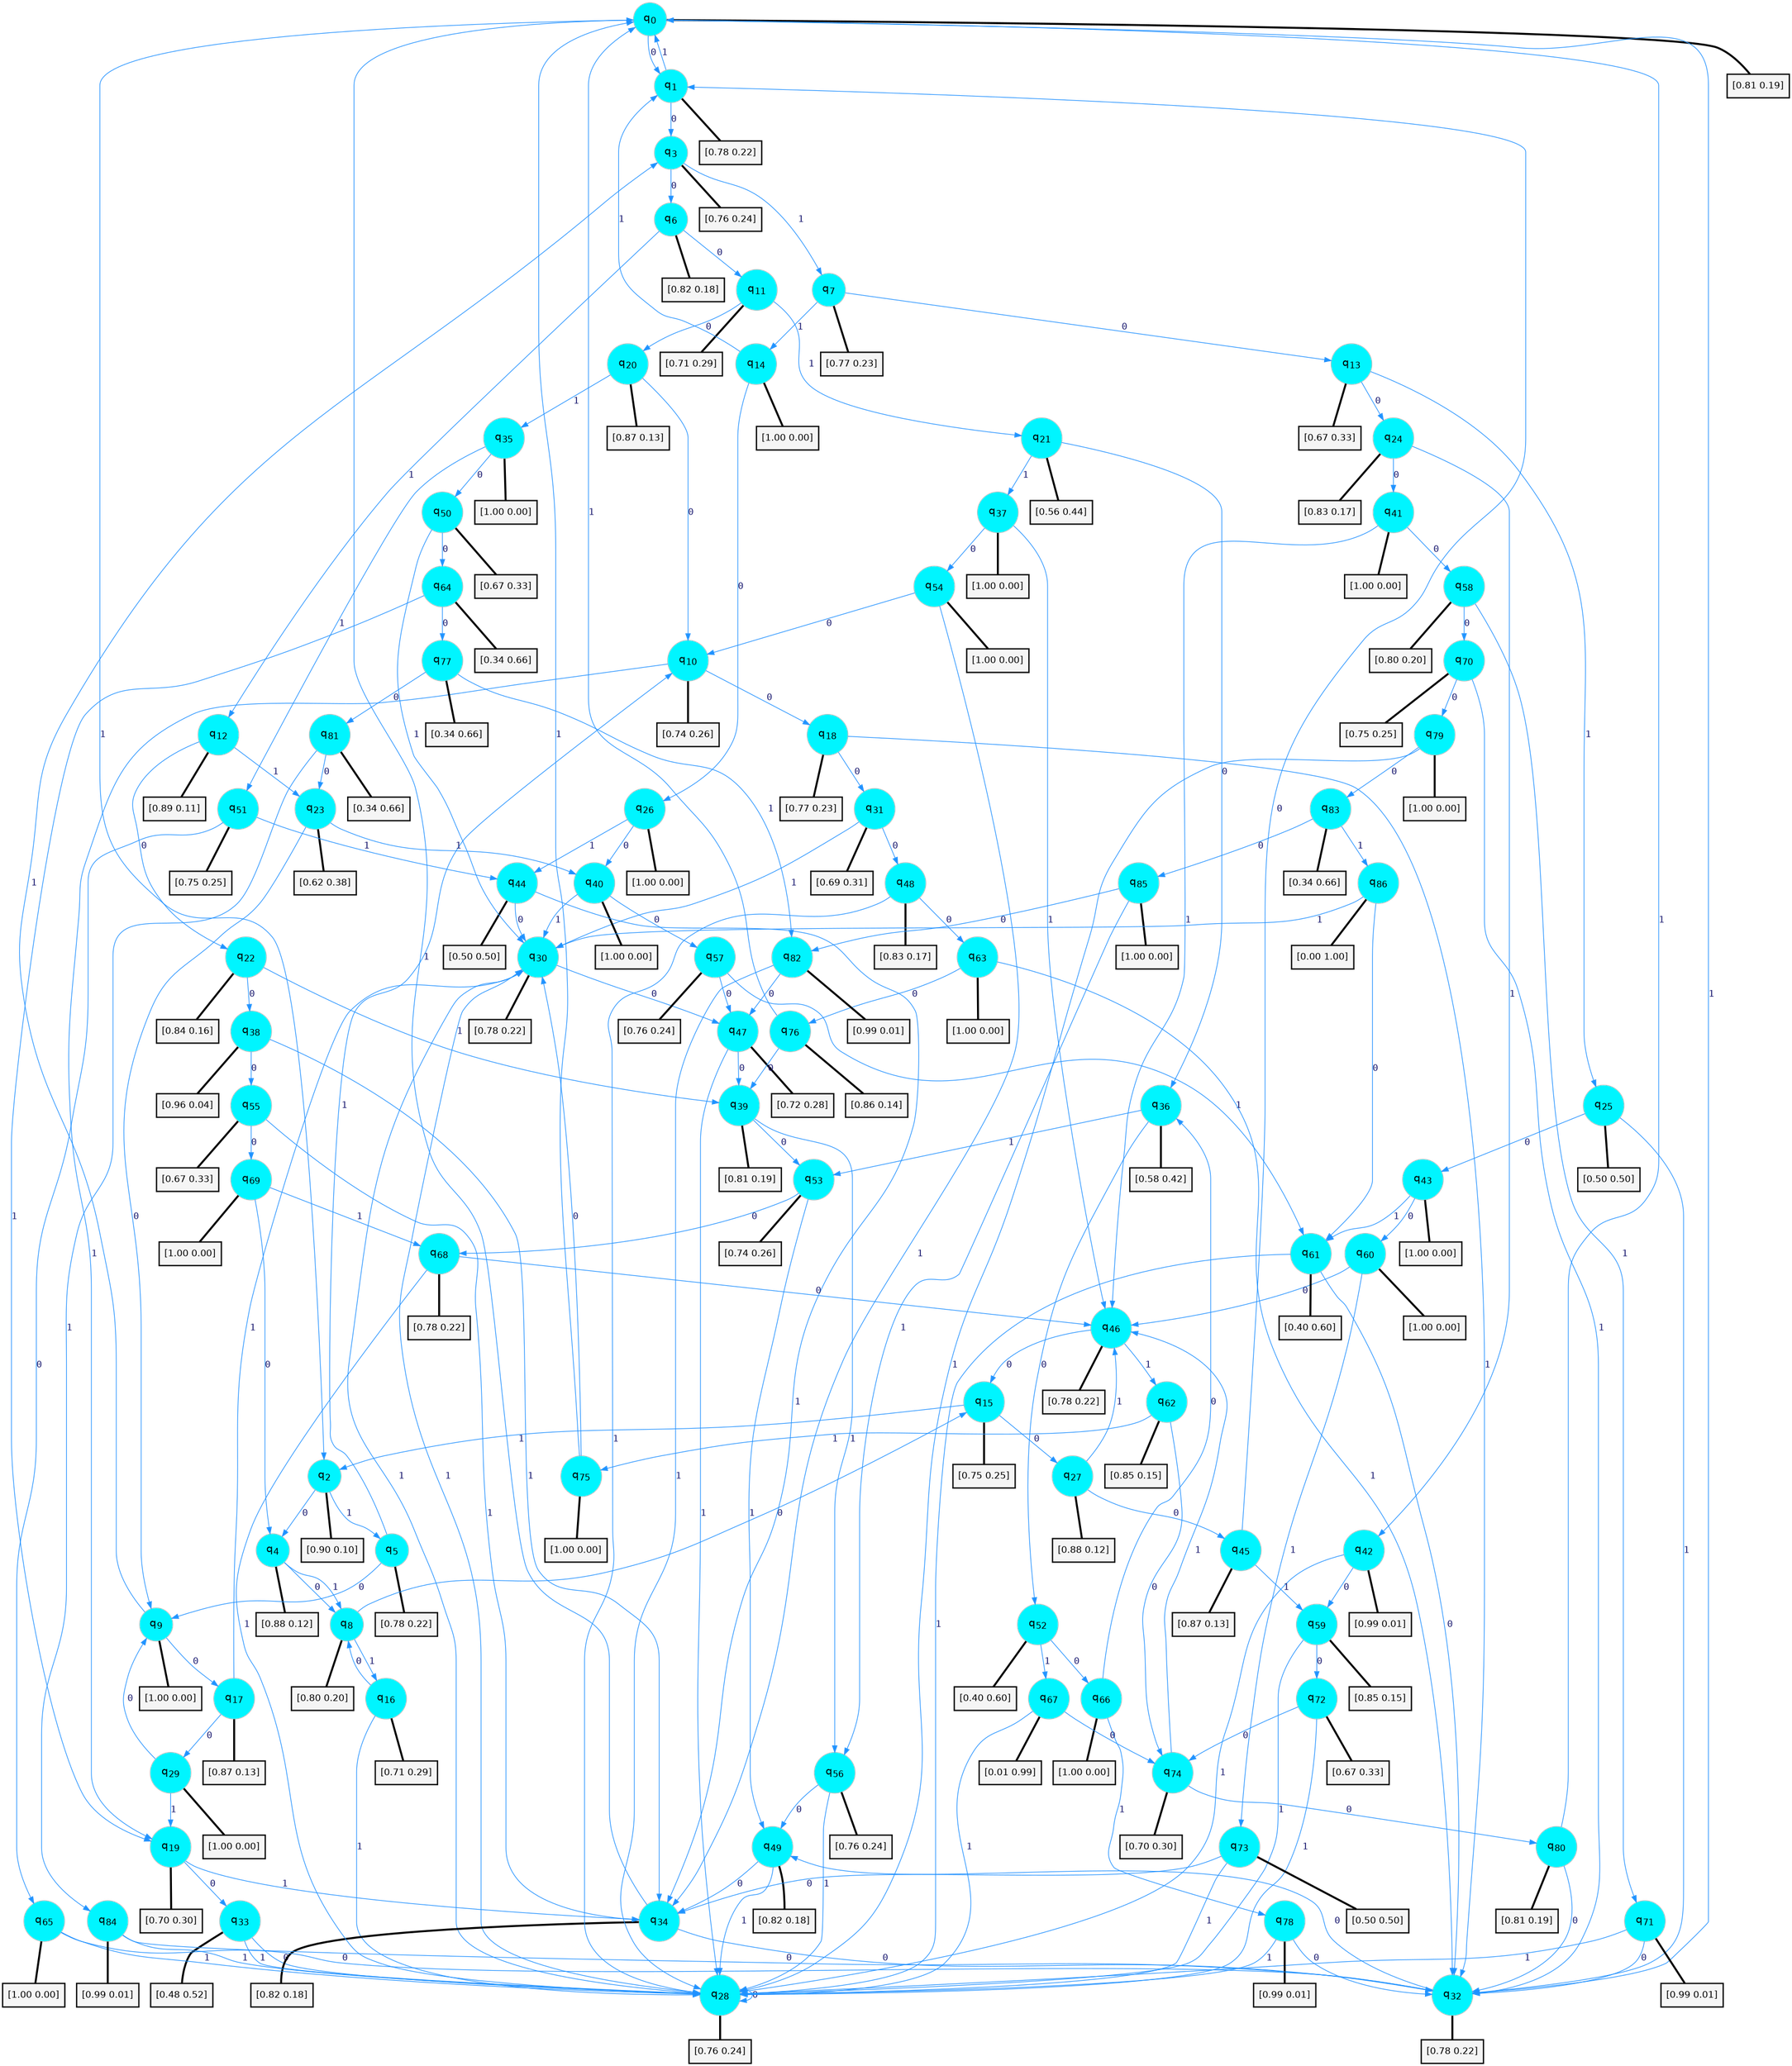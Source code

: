 digraph G {
graph [
bgcolor=transparent, dpi=300, rankdir=TD, size="40,25"];
node [
color=gray, fillcolor=turquoise1, fontcolor=black, fontname=Helvetica, fontsize=16, fontweight=bold, shape=circle, style=filled];
edge [
arrowsize=1, color=dodgerblue1, fontcolor=midnightblue, fontname=courier, fontweight=bold, penwidth=1, style=solid, weight=20];
0[label=<q<SUB>0</SUB>>];
1[label=<q<SUB>1</SUB>>];
2[label=<q<SUB>2</SUB>>];
3[label=<q<SUB>3</SUB>>];
4[label=<q<SUB>4</SUB>>];
5[label=<q<SUB>5</SUB>>];
6[label=<q<SUB>6</SUB>>];
7[label=<q<SUB>7</SUB>>];
8[label=<q<SUB>8</SUB>>];
9[label=<q<SUB>9</SUB>>];
10[label=<q<SUB>10</SUB>>];
11[label=<q<SUB>11</SUB>>];
12[label=<q<SUB>12</SUB>>];
13[label=<q<SUB>13</SUB>>];
14[label=<q<SUB>14</SUB>>];
15[label=<q<SUB>15</SUB>>];
16[label=<q<SUB>16</SUB>>];
17[label=<q<SUB>17</SUB>>];
18[label=<q<SUB>18</SUB>>];
19[label=<q<SUB>19</SUB>>];
20[label=<q<SUB>20</SUB>>];
21[label=<q<SUB>21</SUB>>];
22[label=<q<SUB>22</SUB>>];
23[label=<q<SUB>23</SUB>>];
24[label=<q<SUB>24</SUB>>];
25[label=<q<SUB>25</SUB>>];
26[label=<q<SUB>26</SUB>>];
27[label=<q<SUB>27</SUB>>];
28[label=<q<SUB>28</SUB>>];
29[label=<q<SUB>29</SUB>>];
30[label=<q<SUB>30</SUB>>];
31[label=<q<SUB>31</SUB>>];
32[label=<q<SUB>32</SUB>>];
33[label=<q<SUB>33</SUB>>];
34[label=<q<SUB>34</SUB>>];
35[label=<q<SUB>35</SUB>>];
36[label=<q<SUB>36</SUB>>];
37[label=<q<SUB>37</SUB>>];
38[label=<q<SUB>38</SUB>>];
39[label=<q<SUB>39</SUB>>];
40[label=<q<SUB>40</SUB>>];
41[label=<q<SUB>41</SUB>>];
42[label=<q<SUB>42</SUB>>];
43[label=<q<SUB>43</SUB>>];
44[label=<q<SUB>44</SUB>>];
45[label=<q<SUB>45</SUB>>];
46[label=<q<SUB>46</SUB>>];
47[label=<q<SUB>47</SUB>>];
48[label=<q<SUB>48</SUB>>];
49[label=<q<SUB>49</SUB>>];
50[label=<q<SUB>50</SUB>>];
51[label=<q<SUB>51</SUB>>];
52[label=<q<SUB>52</SUB>>];
53[label=<q<SUB>53</SUB>>];
54[label=<q<SUB>54</SUB>>];
55[label=<q<SUB>55</SUB>>];
56[label=<q<SUB>56</SUB>>];
57[label=<q<SUB>57</SUB>>];
58[label=<q<SUB>58</SUB>>];
59[label=<q<SUB>59</SUB>>];
60[label=<q<SUB>60</SUB>>];
61[label=<q<SUB>61</SUB>>];
62[label=<q<SUB>62</SUB>>];
63[label=<q<SUB>63</SUB>>];
64[label=<q<SUB>64</SUB>>];
65[label=<q<SUB>65</SUB>>];
66[label=<q<SUB>66</SUB>>];
67[label=<q<SUB>67</SUB>>];
68[label=<q<SUB>68</SUB>>];
69[label=<q<SUB>69</SUB>>];
70[label=<q<SUB>70</SUB>>];
71[label=<q<SUB>71</SUB>>];
72[label=<q<SUB>72</SUB>>];
73[label=<q<SUB>73</SUB>>];
74[label=<q<SUB>74</SUB>>];
75[label=<q<SUB>75</SUB>>];
76[label=<q<SUB>76</SUB>>];
77[label=<q<SUB>77</SUB>>];
78[label=<q<SUB>78</SUB>>];
79[label=<q<SUB>79</SUB>>];
80[label=<q<SUB>80</SUB>>];
81[label=<q<SUB>81</SUB>>];
82[label=<q<SUB>82</SUB>>];
83[label=<q<SUB>83</SUB>>];
84[label=<q<SUB>84</SUB>>];
85[label=<q<SUB>85</SUB>>];
86[label=<q<SUB>86</SUB>>];
87[label="[0.81 0.19]", shape=box,fontcolor=black, fontname=Helvetica, fontsize=14, penwidth=2, fillcolor=whitesmoke,color=black];
88[label="[0.78 0.22]", shape=box,fontcolor=black, fontname=Helvetica, fontsize=14, penwidth=2, fillcolor=whitesmoke,color=black];
89[label="[0.90 0.10]", shape=box,fontcolor=black, fontname=Helvetica, fontsize=14, penwidth=2, fillcolor=whitesmoke,color=black];
90[label="[0.76 0.24]", shape=box,fontcolor=black, fontname=Helvetica, fontsize=14, penwidth=2, fillcolor=whitesmoke,color=black];
91[label="[0.88 0.12]", shape=box,fontcolor=black, fontname=Helvetica, fontsize=14, penwidth=2, fillcolor=whitesmoke,color=black];
92[label="[0.78 0.22]", shape=box,fontcolor=black, fontname=Helvetica, fontsize=14, penwidth=2, fillcolor=whitesmoke,color=black];
93[label="[0.82 0.18]", shape=box,fontcolor=black, fontname=Helvetica, fontsize=14, penwidth=2, fillcolor=whitesmoke,color=black];
94[label="[0.77 0.23]", shape=box,fontcolor=black, fontname=Helvetica, fontsize=14, penwidth=2, fillcolor=whitesmoke,color=black];
95[label="[0.80 0.20]", shape=box,fontcolor=black, fontname=Helvetica, fontsize=14, penwidth=2, fillcolor=whitesmoke,color=black];
96[label="[1.00 0.00]", shape=box,fontcolor=black, fontname=Helvetica, fontsize=14, penwidth=2, fillcolor=whitesmoke,color=black];
97[label="[0.74 0.26]", shape=box,fontcolor=black, fontname=Helvetica, fontsize=14, penwidth=2, fillcolor=whitesmoke,color=black];
98[label="[0.71 0.29]", shape=box,fontcolor=black, fontname=Helvetica, fontsize=14, penwidth=2, fillcolor=whitesmoke,color=black];
99[label="[0.89 0.11]", shape=box,fontcolor=black, fontname=Helvetica, fontsize=14, penwidth=2, fillcolor=whitesmoke,color=black];
100[label="[0.67 0.33]", shape=box,fontcolor=black, fontname=Helvetica, fontsize=14, penwidth=2, fillcolor=whitesmoke,color=black];
101[label="[1.00 0.00]", shape=box,fontcolor=black, fontname=Helvetica, fontsize=14, penwidth=2, fillcolor=whitesmoke,color=black];
102[label="[0.75 0.25]", shape=box,fontcolor=black, fontname=Helvetica, fontsize=14, penwidth=2, fillcolor=whitesmoke,color=black];
103[label="[0.71 0.29]", shape=box,fontcolor=black, fontname=Helvetica, fontsize=14, penwidth=2, fillcolor=whitesmoke,color=black];
104[label="[0.87 0.13]", shape=box,fontcolor=black, fontname=Helvetica, fontsize=14, penwidth=2, fillcolor=whitesmoke,color=black];
105[label="[0.77 0.23]", shape=box,fontcolor=black, fontname=Helvetica, fontsize=14, penwidth=2, fillcolor=whitesmoke,color=black];
106[label="[0.70 0.30]", shape=box,fontcolor=black, fontname=Helvetica, fontsize=14, penwidth=2, fillcolor=whitesmoke,color=black];
107[label="[0.87 0.13]", shape=box,fontcolor=black, fontname=Helvetica, fontsize=14, penwidth=2, fillcolor=whitesmoke,color=black];
108[label="[0.56 0.44]", shape=box,fontcolor=black, fontname=Helvetica, fontsize=14, penwidth=2, fillcolor=whitesmoke,color=black];
109[label="[0.84 0.16]", shape=box,fontcolor=black, fontname=Helvetica, fontsize=14, penwidth=2, fillcolor=whitesmoke,color=black];
110[label="[0.62 0.38]", shape=box,fontcolor=black, fontname=Helvetica, fontsize=14, penwidth=2, fillcolor=whitesmoke,color=black];
111[label="[0.83 0.17]", shape=box,fontcolor=black, fontname=Helvetica, fontsize=14, penwidth=2, fillcolor=whitesmoke,color=black];
112[label="[0.50 0.50]", shape=box,fontcolor=black, fontname=Helvetica, fontsize=14, penwidth=2, fillcolor=whitesmoke,color=black];
113[label="[1.00 0.00]", shape=box,fontcolor=black, fontname=Helvetica, fontsize=14, penwidth=2, fillcolor=whitesmoke,color=black];
114[label="[0.88 0.12]", shape=box,fontcolor=black, fontname=Helvetica, fontsize=14, penwidth=2, fillcolor=whitesmoke,color=black];
115[label="[0.76 0.24]", shape=box,fontcolor=black, fontname=Helvetica, fontsize=14, penwidth=2, fillcolor=whitesmoke,color=black];
116[label="[1.00 0.00]", shape=box,fontcolor=black, fontname=Helvetica, fontsize=14, penwidth=2, fillcolor=whitesmoke,color=black];
117[label="[0.78 0.22]", shape=box,fontcolor=black, fontname=Helvetica, fontsize=14, penwidth=2, fillcolor=whitesmoke,color=black];
118[label="[0.69 0.31]", shape=box,fontcolor=black, fontname=Helvetica, fontsize=14, penwidth=2, fillcolor=whitesmoke,color=black];
119[label="[0.78 0.22]", shape=box,fontcolor=black, fontname=Helvetica, fontsize=14, penwidth=2, fillcolor=whitesmoke,color=black];
120[label="[0.48 0.52]", shape=box,fontcolor=black, fontname=Helvetica, fontsize=14, penwidth=2, fillcolor=whitesmoke,color=black];
121[label="[0.82 0.18]", shape=box,fontcolor=black, fontname=Helvetica, fontsize=14, penwidth=2, fillcolor=whitesmoke,color=black];
122[label="[1.00 0.00]", shape=box,fontcolor=black, fontname=Helvetica, fontsize=14, penwidth=2, fillcolor=whitesmoke,color=black];
123[label="[0.58 0.42]", shape=box,fontcolor=black, fontname=Helvetica, fontsize=14, penwidth=2, fillcolor=whitesmoke,color=black];
124[label="[1.00 0.00]", shape=box,fontcolor=black, fontname=Helvetica, fontsize=14, penwidth=2, fillcolor=whitesmoke,color=black];
125[label="[0.96 0.04]", shape=box,fontcolor=black, fontname=Helvetica, fontsize=14, penwidth=2, fillcolor=whitesmoke,color=black];
126[label="[0.81 0.19]", shape=box,fontcolor=black, fontname=Helvetica, fontsize=14, penwidth=2, fillcolor=whitesmoke,color=black];
127[label="[1.00 0.00]", shape=box,fontcolor=black, fontname=Helvetica, fontsize=14, penwidth=2, fillcolor=whitesmoke,color=black];
128[label="[1.00 0.00]", shape=box,fontcolor=black, fontname=Helvetica, fontsize=14, penwidth=2, fillcolor=whitesmoke,color=black];
129[label="[0.99 0.01]", shape=box,fontcolor=black, fontname=Helvetica, fontsize=14, penwidth=2, fillcolor=whitesmoke,color=black];
130[label="[1.00 0.00]", shape=box,fontcolor=black, fontname=Helvetica, fontsize=14, penwidth=2, fillcolor=whitesmoke,color=black];
131[label="[0.50 0.50]", shape=box,fontcolor=black, fontname=Helvetica, fontsize=14, penwidth=2, fillcolor=whitesmoke,color=black];
132[label="[0.87 0.13]", shape=box,fontcolor=black, fontname=Helvetica, fontsize=14, penwidth=2, fillcolor=whitesmoke,color=black];
133[label="[0.78 0.22]", shape=box,fontcolor=black, fontname=Helvetica, fontsize=14, penwidth=2, fillcolor=whitesmoke,color=black];
134[label="[0.72 0.28]", shape=box,fontcolor=black, fontname=Helvetica, fontsize=14, penwidth=2, fillcolor=whitesmoke,color=black];
135[label="[0.83 0.17]", shape=box,fontcolor=black, fontname=Helvetica, fontsize=14, penwidth=2, fillcolor=whitesmoke,color=black];
136[label="[0.82 0.18]", shape=box,fontcolor=black, fontname=Helvetica, fontsize=14, penwidth=2, fillcolor=whitesmoke,color=black];
137[label="[0.67 0.33]", shape=box,fontcolor=black, fontname=Helvetica, fontsize=14, penwidth=2, fillcolor=whitesmoke,color=black];
138[label="[0.75 0.25]", shape=box,fontcolor=black, fontname=Helvetica, fontsize=14, penwidth=2, fillcolor=whitesmoke,color=black];
139[label="[0.40 0.60]", shape=box,fontcolor=black, fontname=Helvetica, fontsize=14, penwidth=2, fillcolor=whitesmoke,color=black];
140[label="[0.74 0.26]", shape=box,fontcolor=black, fontname=Helvetica, fontsize=14, penwidth=2, fillcolor=whitesmoke,color=black];
141[label="[1.00 0.00]", shape=box,fontcolor=black, fontname=Helvetica, fontsize=14, penwidth=2, fillcolor=whitesmoke,color=black];
142[label="[0.67 0.33]", shape=box,fontcolor=black, fontname=Helvetica, fontsize=14, penwidth=2, fillcolor=whitesmoke,color=black];
143[label="[0.76 0.24]", shape=box,fontcolor=black, fontname=Helvetica, fontsize=14, penwidth=2, fillcolor=whitesmoke,color=black];
144[label="[0.76 0.24]", shape=box,fontcolor=black, fontname=Helvetica, fontsize=14, penwidth=2, fillcolor=whitesmoke,color=black];
145[label="[0.80 0.20]", shape=box,fontcolor=black, fontname=Helvetica, fontsize=14, penwidth=2, fillcolor=whitesmoke,color=black];
146[label="[0.85 0.15]", shape=box,fontcolor=black, fontname=Helvetica, fontsize=14, penwidth=2, fillcolor=whitesmoke,color=black];
147[label="[1.00 0.00]", shape=box,fontcolor=black, fontname=Helvetica, fontsize=14, penwidth=2, fillcolor=whitesmoke,color=black];
148[label="[0.40 0.60]", shape=box,fontcolor=black, fontname=Helvetica, fontsize=14, penwidth=2, fillcolor=whitesmoke,color=black];
149[label="[0.85 0.15]", shape=box,fontcolor=black, fontname=Helvetica, fontsize=14, penwidth=2, fillcolor=whitesmoke,color=black];
150[label="[1.00 0.00]", shape=box,fontcolor=black, fontname=Helvetica, fontsize=14, penwidth=2, fillcolor=whitesmoke,color=black];
151[label="[0.34 0.66]", shape=box,fontcolor=black, fontname=Helvetica, fontsize=14, penwidth=2, fillcolor=whitesmoke,color=black];
152[label="[1.00 0.00]", shape=box,fontcolor=black, fontname=Helvetica, fontsize=14, penwidth=2, fillcolor=whitesmoke,color=black];
153[label="[1.00 0.00]", shape=box,fontcolor=black, fontname=Helvetica, fontsize=14, penwidth=2, fillcolor=whitesmoke,color=black];
154[label="[0.01 0.99]", shape=box,fontcolor=black, fontname=Helvetica, fontsize=14, penwidth=2, fillcolor=whitesmoke,color=black];
155[label="[0.78 0.22]", shape=box,fontcolor=black, fontname=Helvetica, fontsize=14, penwidth=2, fillcolor=whitesmoke,color=black];
156[label="[1.00 0.00]", shape=box,fontcolor=black, fontname=Helvetica, fontsize=14, penwidth=2, fillcolor=whitesmoke,color=black];
157[label="[0.75 0.25]", shape=box,fontcolor=black, fontname=Helvetica, fontsize=14, penwidth=2, fillcolor=whitesmoke,color=black];
158[label="[0.99 0.01]", shape=box,fontcolor=black, fontname=Helvetica, fontsize=14, penwidth=2, fillcolor=whitesmoke,color=black];
159[label="[0.67 0.33]", shape=box,fontcolor=black, fontname=Helvetica, fontsize=14, penwidth=2, fillcolor=whitesmoke,color=black];
160[label="[0.50 0.50]", shape=box,fontcolor=black, fontname=Helvetica, fontsize=14, penwidth=2, fillcolor=whitesmoke,color=black];
161[label="[0.70 0.30]", shape=box,fontcolor=black, fontname=Helvetica, fontsize=14, penwidth=2, fillcolor=whitesmoke,color=black];
162[label="[1.00 0.00]", shape=box,fontcolor=black, fontname=Helvetica, fontsize=14, penwidth=2, fillcolor=whitesmoke,color=black];
163[label="[0.86 0.14]", shape=box,fontcolor=black, fontname=Helvetica, fontsize=14, penwidth=2, fillcolor=whitesmoke,color=black];
164[label="[0.34 0.66]", shape=box,fontcolor=black, fontname=Helvetica, fontsize=14, penwidth=2, fillcolor=whitesmoke,color=black];
165[label="[0.99 0.01]", shape=box,fontcolor=black, fontname=Helvetica, fontsize=14, penwidth=2, fillcolor=whitesmoke,color=black];
166[label="[1.00 0.00]", shape=box,fontcolor=black, fontname=Helvetica, fontsize=14, penwidth=2, fillcolor=whitesmoke,color=black];
167[label="[0.81 0.19]", shape=box,fontcolor=black, fontname=Helvetica, fontsize=14, penwidth=2, fillcolor=whitesmoke,color=black];
168[label="[0.34 0.66]", shape=box,fontcolor=black, fontname=Helvetica, fontsize=14, penwidth=2, fillcolor=whitesmoke,color=black];
169[label="[0.99 0.01]", shape=box,fontcolor=black, fontname=Helvetica, fontsize=14, penwidth=2, fillcolor=whitesmoke,color=black];
170[label="[0.34 0.66]", shape=box,fontcolor=black, fontname=Helvetica, fontsize=14, penwidth=2, fillcolor=whitesmoke,color=black];
171[label="[0.99 0.01]", shape=box,fontcolor=black, fontname=Helvetica, fontsize=14, penwidth=2, fillcolor=whitesmoke,color=black];
172[label="[1.00 0.00]", shape=box,fontcolor=black, fontname=Helvetica, fontsize=14, penwidth=2, fillcolor=whitesmoke,color=black];
173[label="[0.00 1.00]", shape=box,fontcolor=black, fontname=Helvetica, fontsize=14, penwidth=2, fillcolor=whitesmoke,color=black];
0->1 [label=0];
0->2 [label=1];
0->87 [arrowhead=none, penwidth=3,color=black];
1->3 [label=0];
1->0 [label=1];
1->88 [arrowhead=none, penwidth=3,color=black];
2->4 [label=0];
2->5 [label=1];
2->89 [arrowhead=none, penwidth=3,color=black];
3->6 [label=0];
3->7 [label=1];
3->90 [arrowhead=none, penwidth=3,color=black];
4->8 [label=0];
4->8 [label=1];
4->91 [arrowhead=none, penwidth=3,color=black];
5->9 [label=0];
5->10 [label=1];
5->92 [arrowhead=none, penwidth=3,color=black];
6->11 [label=0];
6->12 [label=1];
6->93 [arrowhead=none, penwidth=3,color=black];
7->13 [label=0];
7->14 [label=1];
7->94 [arrowhead=none, penwidth=3,color=black];
8->15 [label=0];
8->16 [label=1];
8->95 [arrowhead=none, penwidth=3,color=black];
9->17 [label=0];
9->3 [label=1];
9->96 [arrowhead=none, penwidth=3,color=black];
10->18 [label=0];
10->19 [label=1];
10->97 [arrowhead=none, penwidth=3,color=black];
11->20 [label=0];
11->21 [label=1];
11->98 [arrowhead=none, penwidth=3,color=black];
12->22 [label=0];
12->23 [label=1];
12->99 [arrowhead=none, penwidth=3,color=black];
13->24 [label=0];
13->25 [label=1];
13->100 [arrowhead=none, penwidth=3,color=black];
14->26 [label=0];
14->1 [label=1];
14->101 [arrowhead=none, penwidth=3,color=black];
15->27 [label=0];
15->2 [label=1];
15->102 [arrowhead=none, penwidth=3,color=black];
16->8 [label=0];
16->28 [label=1];
16->103 [arrowhead=none, penwidth=3,color=black];
17->29 [label=0];
17->30 [label=1];
17->104 [arrowhead=none, penwidth=3,color=black];
18->31 [label=0];
18->32 [label=1];
18->105 [arrowhead=none, penwidth=3,color=black];
19->33 [label=0];
19->34 [label=1];
19->106 [arrowhead=none, penwidth=3,color=black];
20->10 [label=0];
20->35 [label=1];
20->107 [arrowhead=none, penwidth=3,color=black];
21->36 [label=0];
21->37 [label=1];
21->108 [arrowhead=none, penwidth=3,color=black];
22->38 [label=0];
22->39 [label=1];
22->109 [arrowhead=none, penwidth=3,color=black];
23->9 [label=0];
23->40 [label=1];
23->110 [arrowhead=none, penwidth=3,color=black];
24->41 [label=0];
24->42 [label=1];
24->111 [arrowhead=none, penwidth=3,color=black];
25->43 [label=0];
25->32 [label=1];
25->112 [arrowhead=none, penwidth=3,color=black];
26->40 [label=0];
26->44 [label=1];
26->113 [arrowhead=none, penwidth=3,color=black];
27->45 [label=0];
27->46 [label=1];
27->114 [arrowhead=none, penwidth=3,color=black];
28->28 [label=0];
28->30 [label=1];
28->115 [arrowhead=none, penwidth=3,color=black];
29->9 [label=0];
29->19 [label=1];
29->116 [arrowhead=none, penwidth=3,color=black];
30->47 [label=0];
30->28 [label=1];
30->117 [arrowhead=none, penwidth=3,color=black];
31->48 [label=0];
31->30 [label=1];
31->118 [arrowhead=none, penwidth=3,color=black];
32->49 [label=0];
32->0 [label=1];
32->119 [arrowhead=none, penwidth=3,color=black];
33->28 [label=0];
33->28 [label=1];
33->120 [arrowhead=none, penwidth=3,color=black];
34->32 [label=0];
34->0 [label=1];
34->121 [arrowhead=none, penwidth=3,color=black];
35->50 [label=0];
35->51 [label=1];
35->122 [arrowhead=none, penwidth=3,color=black];
36->52 [label=0];
36->53 [label=1];
36->123 [arrowhead=none, penwidth=3,color=black];
37->54 [label=0];
37->46 [label=1];
37->124 [arrowhead=none, penwidth=3,color=black];
38->55 [label=0];
38->34 [label=1];
38->125 [arrowhead=none, penwidth=3,color=black];
39->53 [label=0];
39->56 [label=1];
39->126 [arrowhead=none, penwidth=3,color=black];
40->57 [label=0];
40->30 [label=1];
40->127 [arrowhead=none, penwidth=3,color=black];
41->58 [label=0];
41->46 [label=1];
41->128 [arrowhead=none, penwidth=3,color=black];
42->59 [label=0];
42->28 [label=1];
42->129 [arrowhead=none, penwidth=3,color=black];
43->60 [label=0];
43->61 [label=1];
43->130 [arrowhead=none, penwidth=3,color=black];
44->30 [label=0];
44->34 [label=1];
44->131 [arrowhead=none, penwidth=3,color=black];
45->1 [label=0];
45->59 [label=1];
45->132 [arrowhead=none, penwidth=3,color=black];
46->15 [label=0];
46->62 [label=1];
46->133 [arrowhead=none, penwidth=3,color=black];
47->39 [label=0];
47->28 [label=1];
47->134 [arrowhead=none, penwidth=3,color=black];
48->63 [label=0];
48->28 [label=1];
48->135 [arrowhead=none, penwidth=3,color=black];
49->34 [label=0];
49->28 [label=1];
49->136 [arrowhead=none, penwidth=3,color=black];
50->64 [label=0];
50->30 [label=1];
50->137 [arrowhead=none, penwidth=3,color=black];
51->65 [label=0];
51->44 [label=1];
51->138 [arrowhead=none, penwidth=3,color=black];
52->66 [label=0];
52->67 [label=1];
52->139 [arrowhead=none, penwidth=3,color=black];
53->68 [label=0];
53->49 [label=1];
53->140 [arrowhead=none, penwidth=3,color=black];
54->10 [label=0];
54->34 [label=1];
54->141 [arrowhead=none, penwidth=3,color=black];
55->69 [label=0];
55->34 [label=1];
55->142 [arrowhead=none, penwidth=3,color=black];
56->49 [label=0];
56->28 [label=1];
56->143 [arrowhead=none, penwidth=3,color=black];
57->47 [label=0];
57->61 [label=1];
57->144 [arrowhead=none, penwidth=3,color=black];
58->70 [label=0];
58->71 [label=1];
58->145 [arrowhead=none, penwidth=3,color=black];
59->72 [label=0];
59->28 [label=1];
59->146 [arrowhead=none, penwidth=3,color=black];
60->46 [label=0];
60->73 [label=1];
60->147 [arrowhead=none, penwidth=3,color=black];
61->32 [label=0];
61->28 [label=1];
61->148 [arrowhead=none, penwidth=3,color=black];
62->74 [label=0];
62->75 [label=1];
62->149 [arrowhead=none, penwidth=3,color=black];
63->76 [label=0];
63->32 [label=1];
63->150 [arrowhead=none, penwidth=3,color=black];
64->77 [label=0];
64->19 [label=1];
64->151 [arrowhead=none, penwidth=3,color=black];
65->32 [label=0];
65->28 [label=1];
65->152 [arrowhead=none, penwidth=3,color=black];
66->36 [label=0];
66->78 [label=1];
66->153 [arrowhead=none, penwidth=3,color=black];
67->74 [label=0];
67->28 [label=1];
67->154 [arrowhead=none, penwidth=3,color=black];
68->46 [label=0];
68->28 [label=1];
68->155 [arrowhead=none, penwidth=3,color=black];
69->4 [label=0];
69->68 [label=1];
69->156 [arrowhead=none, penwidth=3,color=black];
70->79 [label=0];
70->32 [label=1];
70->157 [arrowhead=none, penwidth=3,color=black];
71->32 [label=0];
71->28 [label=1];
71->158 [arrowhead=none, penwidth=3,color=black];
72->74 [label=0];
72->28 [label=1];
72->159 [arrowhead=none, penwidth=3,color=black];
73->34 [label=0];
73->28 [label=1];
73->160 [arrowhead=none, penwidth=3,color=black];
74->80 [label=0];
74->46 [label=1];
74->161 [arrowhead=none, penwidth=3,color=black];
75->30 [label=0];
75->0 [label=1];
75->162 [arrowhead=none, penwidth=3,color=black];
76->39 [label=0];
76->0 [label=1];
76->163 [arrowhead=none, penwidth=3,color=black];
77->81 [label=0];
77->82 [label=1];
77->164 [arrowhead=none, penwidth=3,color=black];
78->32 [label=0];
78->28 [label=1];
78->165 [arrowhead=none, penwidth=3,color=black];
79->83 [label=0];
79->28 [label=1];
79->166 [arrowhead=none, penwidth=3,color=black];
80->32 [label=0];
80->0 [label=1];
80->167 [arrowhead=none, penwidth=3,color=black];
81->23 [label=0];
81->84 [label=1];
81->168 [arrowhead=none, penwidth=3,color=black];
82->47 [label=0];
82->28 [label=1];
82->169 [arrowhead=none, penwidth=3,color=black];
83->85 [label=0];
83->86 [label=1];
83->170 [arrowhead=none, penwidth=3,color=black];
84->32 [label=0];
84->28 [label=1];
84->171 [arrowhead=none, penwidth=3,color=black];
85->82 [label=0];
85->56 [label=1];
85->172 [arrowhead=none, penwidth=3,color=black];
86->61 [label=0];
86->30 [label=1];
86->173 [arrowhead=none, penwidth=3,color=black];
}

